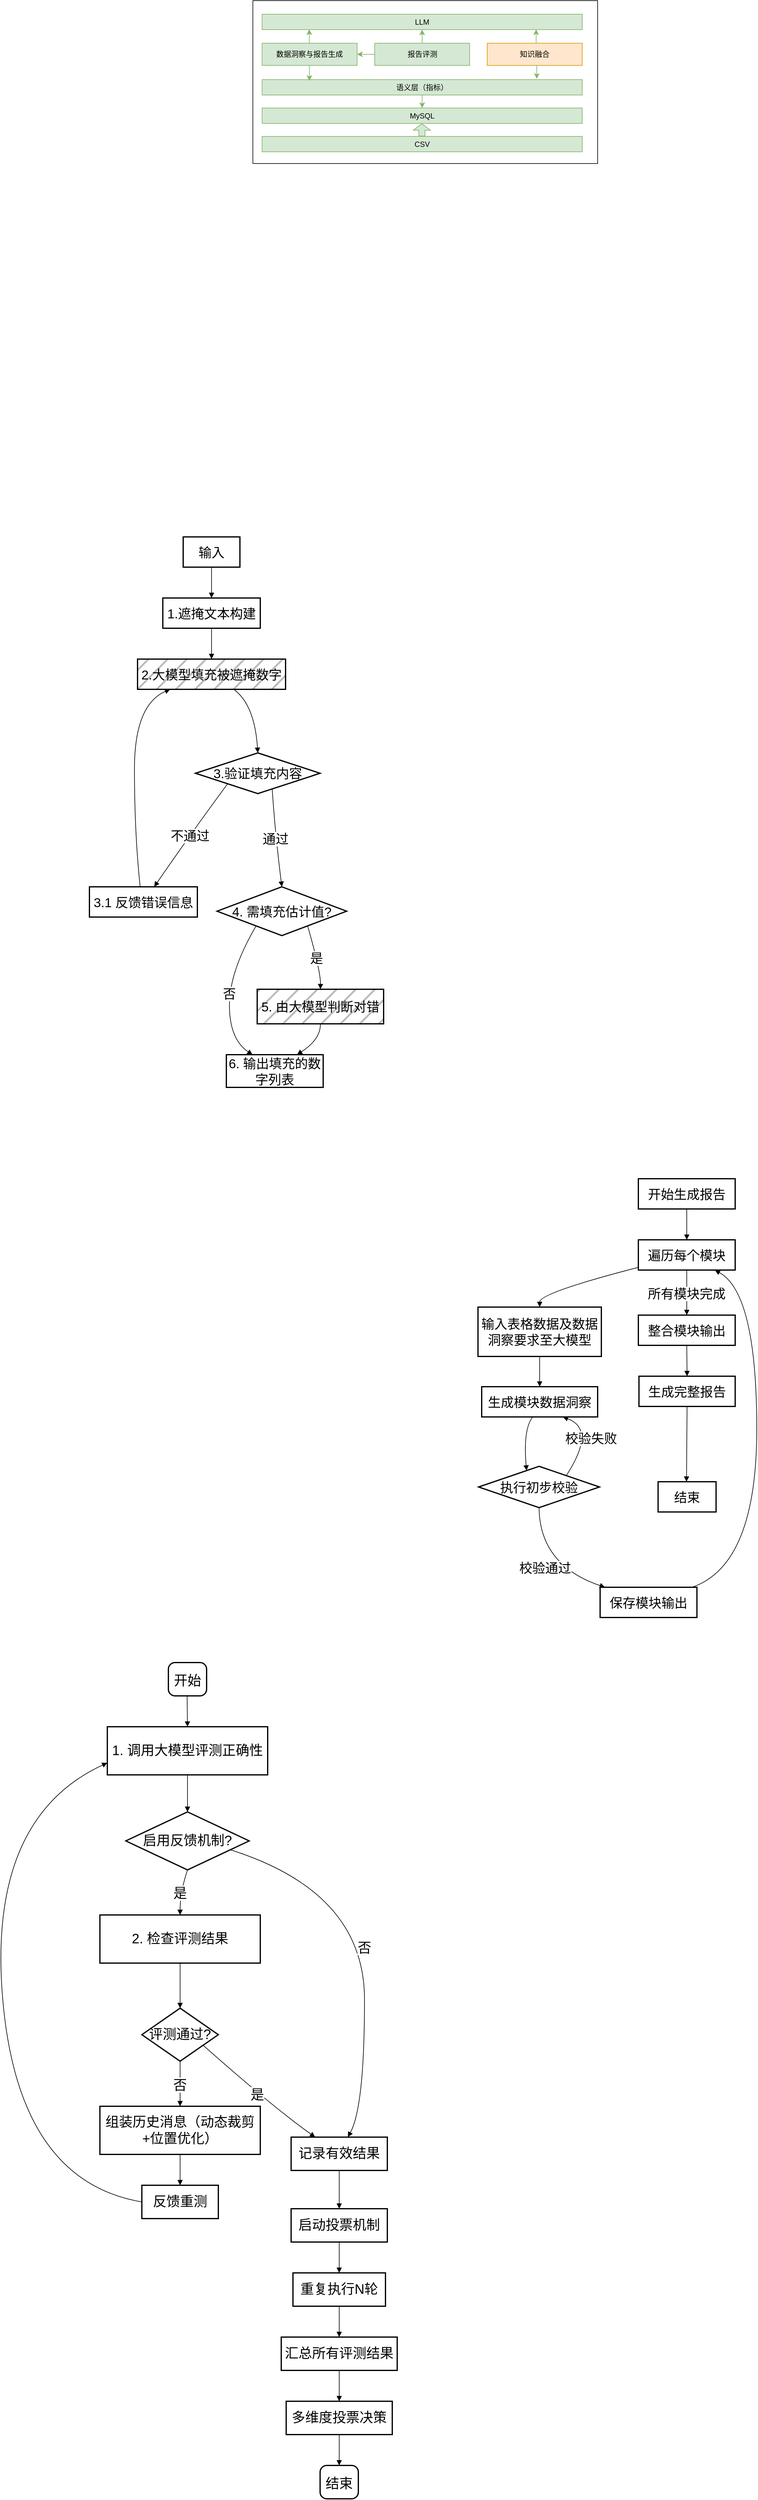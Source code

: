 <mxfile version="26.2.12">
  <diagram name="第 1 页" id="jcsu0ifiuYBYUi2_rB25">
    <mxGraphModel dx="1590" dy="1854" grid="0" gridSize="10" guides="1" tooltips="1" connect="1" arrows="1" fold="1" page="0" pageScale="1" pageWidth="827" pageHeight="1169" math="0" shadow="0">
      <root>
        <mxCell id="0" />
        <mxCell id="1" parent="0" />
        <mxCell id="bsW5WNfy7a2SdokbSqKH-26" value="" style="rounded=0;whiteSpace=wrap;html=1;" vertex="1" parent="1">
          <mxGeometry x="268" y="-849" width="559" height="264" as="geometry" />
        </mxCell>
        <mxCell id="IDqaXiTxqVLF_361lomE-16" value="输入" style="whiteSpace=wrap;strokeWidth=2;fontSize=21;" parent="1" vertex="1">
          <mxGeometry x="155" y="20" width="92" height="49" as="geometry" />
        </mxCell>
        <mxCell id="IDqaXiTxqVLF_361lomE-17" value="1.遮掩文本构建" style="whiteSpace=wrap;strokeWidth=2;fontSize=21;" parent="1" vertex="1">
          <mxGeometry x="122" y="119" width="158" height="49" as="geometry" />
        </mxCell>
        <mxCell id="IDqaXiTxqVLF_361lomE-18" value="2.大模型填充被遮掩数字" style="whiteSpace=wrap;strokeWidth=2;fontSize=21;fillStyle=hatch;fillColor=#BABABA;" parent="1" vertex="1">
          <mxGeometry x="81" y="218" width="240" height="49" as="geometry" />
        </mxCell>
        <mxCell id="IDqaXiTxqVLF_361lomE-19" value="3.验证填充内容" style="rhombus;strokeWidth=2;whiteSpace=wrap;fontSize=21;" parent="1" vertex="1">
          <mxGeometry x="175" y="370" width="202" height="66" as="geometry" />
        </mxCell>
        <mxCell id="IDqaXiTxqVLF_361lomE-20" value="3.1 反馈错误信息" style="whiteSpace=wrap;strokeWidth=2;fontSize=21;" parent="1" vertex="1">
          <mxGeometry x="3" y="587" width="175" height="49" as="geometry" />
        </mxCell>
        <mxCell id="IDqaXiTxqVLF_361lomE-21" value="4. 需填充估计值?" style="rhombus;strokeWidth=2;whiteSpace=wrap;fontSize=21;" parent="1" vertex="1">
          <mxGeometry x="210" y="587" width="210" height="79" as="geometry" />
        </mxCell>
        <mxCell id="IDqaXiTxqVLF_361lomE-22" value="5. 由大模型判断对错" style="whiteSpace=wrap;strokeWidth=2;fontSize=21;fillStyle=hatch;fillColor=#BABABA;" parent="1" vertex="1">
          <mxGeometry x="275" y="753" width="205" height="56" as="geometry" />
        </mxCell>
        <mxCell id="IDqaXiTxqVLF_361lomE-23" value="6. 输出填充的数字列表" style="whiteSpace=wrap;strokeWidth=2;fontSize=21;" parent="1" vertex="1">
          <mxGeometry x="225" y="859" width="157" height="53" as="geometry" />
        </mxCell>
        <mxCell id="IDqaXiTxqVLF_361lomE-25" value="" style="curved=1;startArrow=none;endArrow=block;exitX=0.5;exitY=1;entryX=0.5;entryY=0;rounded=0;fontSize=21;" parent="1" source="IDqaXiTxqVLF_361lomE-16" target="IDqaXiTxqVLF_361lomE-17" edge="1">
          <mxGeometry relative="1" as="geometry">
            <Array as="points" />
          </mxGeometry>
        </mxCell>
        <mxCell id="IDqaXiTxqVLF_361lomE-26" value="" style="curved=1;startArrow=none;endArrow=block;exitX=0.5;exitY=1;entryX=0.5;entryY=0;rounded=0;fontSize=21;" parent="1" source="IDqaXiTxqVLF_361lomE-17" target="IDqaXiTxqVLF_361lomE-18" edge="1">
          <mxGeometry relative="1" as="geometry">
            <Array as="points" />
          </mxGeometry>
        </mxCell>
        <mxCell id="IDqaXiTxqVLF_361lomE-27" value="" style="curved=1;startArrow=none;endArrow=block;exitX=0.65;exitY=1;entryX=0.5;entryY=0;rounded=0;fontSize=21;" parent="1" source="IDqaXiTxqVLF_361lomE-18" target="IDqaXiTxqVLF_361lomE-19" edge="1">
          <mxGeometry relative="1" as="geometry">
            <Array as="points">
              <mxPoint x="271" y="292" />
            </Array>
          </mxGeometry>
        </mxCell>
        <mxCell id="IDqaXiTxqVLF_361lomE-28" value="不通过" style="curved=1;startArrow=none;endArrow=block;exitX=0.03;exitY=1;entryX=0.6;entryY=0;rounded=0;fontSize=21;" parent="1" source="IDqaXiTxqVLF_361lomE-19" target="IDqaXiTxqVLF_361lomE-20" edge="1">
          <mxGeometry relative="1" as="geometry">
            <Array as="points">
              <mxPoint x="168" y="500" />
            </Array>
          </mxGeometry>
        </mxCell>
        <mxCell id="IDqaXiTxqVLF_361lomE-29" value="" style="curved=1;startArrow=none;endArrow=block;exitX=0.47;exitY=0;entryX=0.22;entryY=1;rounded=0;fontSize=21;" parent="1" source="IDqaXiTxqVLF_361lomE-20" target="IDqaXiTxqVLF_361lomE-18" edge="1">
          <mxGeometry relative="1" as="geometry">
            <Array as="points">
              <mxPoint x="76" y="500" />
              <mxPoint x="76" y="292" />
            </Array>
          </mxGeometry>
        </mxCell>
        <mxCell id="IDqaXiTxqVLF_361lomE-30" value="通过" style="curved=1;startArrow=none;endArrow=block;exitX=0.65;exitY=1;entryX=0.5;entryY=0;rounded=0;fontSize=21;" parent="1" source="IDqaXiTxqVLF_361lomE-19" target="IDqaXiTxqVLF_361lomE-21" edge="1">
          <mxGeometry relative="1" as="geometry">
            <Array as="points">
              <mxPoint x="304" y="500" />
            </Array>
          </mxGeometry>
        </mxCell>
        <mxCell id="IDqaXiTxqVLF_361lomE-31" value="是" style="curved=1;startArrow=none;endArrow=block;exitX=0.83;exitY=1;entryX=0.5;entryY=0;rounded=0;fontSize=21;" parent="1" source="IDqaXiTxqVLF_361lomE-21" target="IDqaXiTxqVLF_361lomE-22" edge="1">
          <mxGeometry relative="1" as="geometry">
            <Array as="points">
              <mxPoint x="378" y="724" />
            </Array>
          </mxGeometry>
        </mxCell>
        <mxCell id="IDqaXiTxqVLF_361lomE-32" value="" style="curved=1;startArrow=none;endArrow=block;exitX=0.5;exitY=1;entryX=0.73;entryY=0;rounded=0;fontSize=21;" parent="1" source="IDqaXiTxqVLF_361lomE-22" target="IDqaXiTxqVLF_361lomE-23" edge="1">
          <mxGeometry relative="1" as="geometry">
            <Array as="points">
              <mxPoint x="378" y="834" />
            </Array>
          </mxGeometry>
        </mxCell>
        <mxCell id="IDqaXiTxqVLF_361lomE-33" value="否" style="curved=1;startArrow=none;endArrow=block;exitX=0.17;exitY=1;entryX=0.27;entryY=0;rounded=0;fontSize=21;" parent="1" source="IDqaXiTxqVLF_361lomE-21" target="IDqaXiTxqVLF_361lomE-23" edge="1">
          <mxGeometry relative="1" as="geometry">
            <Array as="points">
              <mxPoint x="230" y="724" />
              <mxPoint x="230" y="834" />
            </Array>
          </mxGeometry>
        </mxCell>
        <mxCell id="IDqaXiTxqVLF_361lomE-35" value="开始生成报告" style="whiteSpace=wrap;strokeWidth=2;fontSize=21;" parent="1" vertex="1">
          <mxGeometry x="893" y="1060" width="157" height="49" as="geometry" />
        </mxCell>
        <mxCell id="IDqaXiTxqVLF_361lomE-36" value="遍历每个模块" style="whiteSpace=wrap;strokeWidth=2;fontSize=21;" parent="1" vertex="1">
          <mxGeometry x="893" y="1159" width="157" height="49" as="geometry" />
        </mxCell>
        <mxCell id="IDqaXiTxqVLF_361lomE-37" value="输入表格数据及数据洞察要求至大模型" style="whiteSpace=wrap;strokeWidth=2;fontSize=21;" parent="1" vertex="1">
          <mxGeometry x="633" y="1268" width="200" height="80" as="geometry" />
        </mxCell>
        <mxCell id="IDqaXiTxqVLF_361lomE-38" value="生成模块数据洞察" style="whiteSpace=wrap;strokeWidth=2;fontSize=21;" parent="1" vertex="1">
          <mxGeometry x="639" y="1397" width="188" height="49" as="geometry" />
        </mxCell>
        <mxCell id="IDqaXiTxqVLF_361lomE-39" value="执行初步校验" style="rhombus;strokeWidth=2;whiteSpace=wrap;fontSize=21;" parent="1" vertex="1">
          <mxGeometry x="634" y="1526" width="196" height="67" as="geometry" />
        </mxCell>
        <mxCell id="IDqaXiTxqVLF_361lomE-40" value="保存模块输出" style="whiteSpace=wrap;strokeWidth=2;fontSize=21;" parent="1" vertex="1">
          <mxGeometry x="831" y="1722" width="157" height="49" as="geometry" />
        </mxCell>
        <mxCell id="IDqaXiTxqVLF_361lomE-41" value="整合模块输出" style="whiteSpace=wrap;strokeWidth=2;fontSize=21;" parent="1" vertex="1">
          <mxGeometry x="893" y="1281" width="157" height="49" as="geometry" />
        </mxCell>
        <mxCell id="IDqaXiTxqVLF_361lomE-42" value="生成完整报告" style="whiteSpace=wrap;strokeWidth=2;fontSize=21;" parent="1" vertex="1">
          <mxGeometry x="894" y="1380" width="156" height="49" as="geometry" />
        </mxCell>
        <mxCell id="IDqaXiTxqVLF_361lomE-43" value="结束" style="whiteSpace=wrap;strokeWidth=2;fontSize=21;" parent="1" vertex="1">
          <mxGeometry x="925" y="1551" width="94" height="49" as="geometry" />
        </mxCell>
        <mxCell id="IDqaXiTxqVLF_361lomE-44" value="" style="curved=1;startArrow=none;endArrow=block;exitX=0.5;exitY=1;entryX=0.5;entryY=0;rounded=0;fontSize=21;" parent="1" source="IDqaXiTxqVLF_361lomE-35" target="IDqaXiTxqVLF_361lomE-36" edge="1">
          <mxGeometry relative="1" as="geometry">
            <Array as="points" />
          </mxGeometry>
        </mxCell>
        <mxCell id="IDqaXiTxqVLF_361lomE-45" value="" style="curved=1;startArrow=none;endArrow=block;exitX=0;exitY=0.91;entryX=0.5;entryY=0;rounded=0;fontSize=21;" parent="1" source="IDqaXiTxqVLF_361lomE-36" target="IDqaXiTxqVLF_361lomE-37" edge="1">
          <mxGeometry relative="1" as="geometry">
            <Array as="points">
              <mxPoint x="733" y="1245" />
            </Array>
          </mxGeometry>
        </mxCell>
        <mxCell id="IDqaXiTxqVLF_361lomE-46" value="" style="curved=1;startArrow=none;endArrow=block;exitX=0.5;exitY=1;entryX=0.5;entryY=0;rounded=0;fontSize=21;" parent="1" source="IDqaXiTxqVLF_361lomE-37" target="IDqaXiTxqVLF_361lomE-38" edge="1">
          <mxGeometry relative="1" as="geometry">
            <Array as="points" />
          </mxGeometry>
        </mxCell>
        <mxCell id="IDqaXiTxqVLF_361lomE-47" value="" style="curved=1;startArrow=none;endArrow=block;exitX=0.44;exitY=1;entryX=0.37;entryY=0;rounded=0;fontSize=21;" parent="1" source="IDqaXiTxqVLF_361lomE-38" target="IDqaXiTxqVLF_361lomE-39" edge="1">
          <mxGeometry relative="1" as="geometry">
            <Array as="points">
              <mxPoint x="706" y="1466" />
            </Array>
          </mxGeometry>
        </mxCell>
        <mxCell id="IDqaXiTxqVLF_361lomE-48" value="校验失败" style="curved=1;startArrow=none;endArrow=block;exitX=0.91;exitY=0;entryX=0.7;entryY=1;rounded=0;fontSize=21;" parent="1" source="IDqaXiTxqVLF_361lomE-39" target="IDqaXiTxqVLF_361lomE-38" edge="1">
          <mxGeometry relative="1" as="geometry">
            <Array as="points">
              <mxPoint x="825" y="1466" />
            </Array>
          </mxGeometry>
        </mxCell>
        <mxCell id="IDqaXiTxqVLF_361lomE-49" value="校验通过" style="curved=1;startArrow=none;endArrow=block;exitX=0.5;exitY=1;entryX=0.05;entryY=0;rounded=0;fontSize=21;" parent="1" source="IDqaXiTxqVLF_361lomE-39" target="IDqaXiTxqVLF_361lomE-40" edge="1">
          <mxGeometry relative="1" as="geometry">
            <Array as="points">
              <mxPoint x="733" y="1686" />
            </Array>
          </mxGeometry>
        </mxCell>
        <mxCell id="IDqaXiTxqVLF_361lomE-50" value="" style="curved=1;startArrow=none;endArrow=block;exitX=0.95;exitY=0;entryX=0.79;entryY=1;rounded=0;fontSize=21;" parent="1" source="IDqaXiTxqVLF_361lomE-40" target="IDqaXiTxqVLF_361lomE-36" edge="1">
          <mxGeometry relative="1" as="geometry">
            <Array as="points">
              <mxPoint x="1085" y="1686" />
              <mxPoint x="1085" y="1245" />
            </Array>
          </mxGeometry>
        </mxCell>
        <mxCell id="IDqaXiTxqVLF_361lomE-51" value="所有模块完成" style="curved=1;startArrow=none;endArrow=block;exitX=0.5;exitY=1;entryX=0.5;entryY=0;rounded=0;fontSize=21;" parent="1" source="IDqaXiTxqVLF_361lomE-36" target="IDqaXiTxqVLF_361lomE-41" edge="1">
          <mxGeometry relative="1" as="geometry">
            <Array as="points" />
          </mxGeometry>
        </mxCell>
        <mxCell id="IDqaXiTxqVLF_361lomE-52" value="" style="curved=1;startArrow=none;endArrow=block;exitX=0.5;exitY=1;entryX=0.5;entryY=0;rounded=0;fontSize=21;" parent="1" source="IDqaXiTxqVLF_361lomE-41" target="IDqaXiTxqVLF_361lomE-42" edge="1">
          <mxGeometry relative="1" as="geometry">
            <Array as="points" />
          </mxGeometry>
        </mxCell>
        <mxCell id="IDqaXiTxqVLF_361lomE-53" value="" style="curved=1;startArrow=none;endArrow=block;exitX=0.5;exitY=1;entryX=0.49;entryY=0;rounded=0;fontSize=21;" parent="1" source="IDqaXiTxqVLF_361lomE-42" target="IDqaXiTxqVLF_361lomE-43" edge="1">
          <mxGeometry relative="1" as="geometry">
            <Array as="points" />
          </mxGeometry>
        </mxCell>
        <mxCell id="RPZTGEcz5FUfWzpaEWH6-64" value="开始" style="rounded=1;arcSize=20;strokeWidth=2;fontSize=22;" parent="1" vertex="1">
          <mxGeometry x="131" y="1844" width="62" height="54" as="geometry" />
        </mxCell>
        <mxCell id="RPZTGEcz5FUfWzpaEWH6-65" value="1. 调用大模型评测正确性" style="whiteSpace=wrap;strokeWidth=2;fontSize=22;" parent="1" vertex="1">
          <mxGeometry x="32" y="1948" width="260" height="78" as="geometry" />
        </mxCell>
        <mxCell id="RPZTGEcz5FUfWzpaEWH6-66" value="启用反馈机制?" style="rhombus;strokeWidth=2;whiteSpace=wrap;fontSize=22;" parent="1" vertex="1">
          <mxGeometry x="62" y="2086" width="200" height="94" as="geometry" />
        </mxCell>
        <mxCell id="RPZTGEcz5FUfWzpaEWH6-67" value="2. 检查评测结果" style="whiteSpace=wrap;strokeWidth=2;fontSize=22;" parent="1" vertex="1">
          <mxGeometry x="20" y="2253" width="260" height="78" as="geometry" />
        </mxCell>
        <mxCell id="RPZTGEcz5FUfWzpaEWH6-68" value="评测通过?" style="rhombus;strokeWidth=2;whiteSpace=wrap;fontSize=22;" parent="1" vertex="1">
          <mxGeometry x="88" y="2404" width="124" height="86" as="geometry" />
        </mxCell>
        <mxCell id="RPZTGEcz5FUfWzpaEWH6-69" value="组装历史消息（动态裁剪+位置优化）" style="whiteSpace=wrap;strokeWidth=2;fontSize=22;" parent="1" vertex="1">
          <mxGeometry x="20" y="2563" width="260" height="78" as="geometry" />
        </mxCell>
        <mxCell id="RPZTGEcz5FUfWzpaEWH6-70" value="反馈重测" style="whiteSpace=wrap;strokeWidth=2;fontSize=22;" parent="1" vertex="1">
          <mxGeometry x="88" y="2691" width="124" height="54" as="geometry" />
        </mxCell>
        <mxCell id="RPZTGEcz5FUfWzpaEWH6-71" value="记录有效结果" style="whiteSpace=wrap;strokeWidth=2;fontSize=22;" parent="1" vertex="1">
          <mxGeometry x="330" y="2613" width="156" height="54" as="geometry" />
        </mxCell>
        <mxCell id="RPZTGEcz5FUfWzpaEWH6-72" value="启动投票机制" style="whiteSpace=wrap;strokeWidth=2;fontSize=22;" parent="1" vertex="1">
          <mxGeometry x="330" y="2729" width="156" height="54" as="geometry" />
        </mxCell>
        <mxCell id="RPZTGEcz5FUfWzpaEWH6-73" value="重复执行N轮" style="whiteSpace=wrap;strokeWidth=2;fontSize=22;" parent="1" vertex="1">
          <mxGeometry x="333" y="2833" width="150" height="54" as="geometry" />
        </mxCell>
        <mxCell id="RPZTGEcz5FUfWzpaEWH6-74" value="汇总所有评测结果" style="whiteSpace=wrap;strokeWidth=2;fontSize=22;" parent="1" vertex="1">
          <mxGeometry x="314" y="2937" width="188" height="54" as="geometry" />
        </mxCell>
        <mxCell id="RPZTGEcz5FUfWzpaEWH6-75" value="多维度投票决策" style="whiteSpace=wrap;strokeWidth=2;fontSize=22;" parent="1" vertex="1">
          <mxGeometry x="322" y="3041" width="172" height="54" as="geometry" />
        </mxCell>
        <mxCell id="RPZTGEcz5FUfWzpaEWH6-76" value="结束" style="rounded=1;arcSize=20;strokeWidth=2;fontSize=22;" parent="1" vertex="1">
          <mxGeometry x="377" y="3145" width="62" height="54" as="geometry" />
        </mxCell>
        <mxCell id="RPZTGEcz5FUfWzpaEWH6-77" value="" style="curved=1;startArrow=none;endArrow=block;exitX=0.49;exitY=1;entryX=0.5;entryY=0;rounded=0;fontSize=22;" parent="1" source="RPZTGEcz5FUfWzpaEWH6-64" target="RPZTGEcz5FUfWzpaEWH6-65" edge="1">
          <mxGeometry relative="1" as="geometry">
            <Array as="points" />
          </mxGeometry>
        </mxCell>
        <mxCell id="RPZTGEcz5FUfWzpaEWH6-78" value="" style="curved=1;startArrow=none;endArrow=block;exitX=0.5;exitY=1;entryX=0.5;entryY=0;rounded=0;fontSize=22;entryDx=0;entryDy=0;exitDx=0;exitDy=0;" parent="1" source="RPZTGEcz5FUfWzpaEWH6-65" target="RPZTGEcz5FUfWzpaEWH6-66" edge="1">
          <mxGeometry relative="1" as="geometry">
            <Array as="points" />
            <mxPoint x="140" y="2024" as="targetPoint" />
          </mxGeometry>
        </mxCell>
        <mxCell id="RPZTGEcz5FUfWzpaEWH6-79" value="是" style="curved=1;startArrow=none;endArrow=block;exitX=0.5;exitY=1;entryX=0.5;entryY=0;rounded=0;fontSize=22;exitDx=0;exitDy=0;" parent="1" source="RPZTGEcz5FUfWzpaEWH6-66" target="RPZTGEcz5FUfWzpaEWH6-67" edge="1">
          <mxGeometry relative="1" as="geometry">
            <Array as="points">
              <mxPoint x="150" y="2216" />
            </Array>
          </mxGeometry>
        </mxCell>
        <mxCell id="RPZTGEcz5FUfWzpaEWH6-80" value="" style="curved=1;startArrow=none;endArrow=block;exitX=0.5;exitY=1;entryX=0.5;entryY=0;rounded=0;fontSize=22;" parent="1" source="RPZTGEcz5FUfWzpaEWH6-67" target="RPZTGEcz5FUfWzpaEWH6-68" edge="1">
          <mxGeometry relative="1" as="geometry">
            <Array as="points" />
          </mxGeometry>
        </mxCell>
        <mxCell id="RPZTGEcz5FUfWzpaEWH6-81" value="否" style="curved=1;startArrow=none;endArrow=block;exitX=0.5;exitY=1;entryX=0.5;entryY=0;rounded=0;fontSize=22;" parent="1" source="RPZTGEcz5FUfWzpaEWH6-68" target="RPZTGEcz5FUfWzpaEWH6-69" edge="1">
          <mxGeometry relative="1" as="geometry">
            <Array as="points" />
          </mxGeometry>
        </mxCell>
        <mxCell id="RPZTGEcz5FUfWzpaEWH6-82" value="" style="curved=1;startArrow=none;endArrow=block;exitX=0.5;exitY=1;entryX=0.5;entryY=0;rounded=0;fontSize=22;" parent="1" source="RPZTGEcz5FUfWzpaEWH6-69" target="RPZTGEcz5FUfWzpaEWH6-70" edge="1">
          <mxGeometry relative="1" as="geometry">
            <Array as="points" />
          </mxGeometry>
        </mxCell>
        <mxCell id="RPZTGEcz5FUfWzpaEWH6-83" value="" style="curved=1;startArrow=none;endArrow=block;entryX=0;entryY=0.75;rounded=0;entryDx=0;entryDy=0;fontSize=22;exitX=0;exitY=0.5;exitDx=0;exitDy=0;" parent="1" source="RPZTGEcz5FUfWzpaEWH6-70" target="RPZTGEcz5FUfWzpaEWH6-65" edge="1">
          <mxGeometry relative="1" as="geometry">
            <Array as="points">
              <mxPoint x="-112" y="2684" />
              <mxPoint x="-163" y="2097" />
            </Array>
            <mxPoint x="87" y="2752" as="sourcePoint" />
          </mxGeometry>
        </mxCell>
        <mxCell id="RPZTGEcz5FUfWzpaEWH6-84" value="是" style="curved=1;startArrow=none;endArrow=block;exitX=1;exitY=0.83;entryX=0.25;entryY=0;rounded=0;fontSize=22;" parent="1" source="RPZTGEcz5FUfWzpaEWH6-68" target="RPZTGEcz5FUfWzpaEWH6-71" edge="1">
          <mxGeometry relative="1" as="geometry">
            <Array as="points">
              <mxPoint x="300" y="2564" />
            </Array>
          </mxGeometry>
        </mxCell>
        <mxCell id="RPZTGEcz5FUfWzpaEWH6-85" value="否" style="curved=1;startArrow=none;endArrow=block;exitX=1;exitY=0.72;entryX=0.59;entryY=0;rounded=0;fontSize=22;" parent="1" source="RPZTGEcz5FUfWzpaEWH6-66" target="RPZTGEcz5FUfWzpaEWH6-71" edge="1">
          <mxGeometry relative="1" as="geometry">
            <Array as="points">
              <mxPoint x="449" y="2216" />
              <mxPoint x="449" y="2564" />
            </Array>
          </mxGeometry>
        </mxCell>
        <mxCell id="RPZTGEcz5FUfWzpaEWH6-86" value="" style="curved=1;startArrow=none;endArrow=block;exitX=0.5;exitY=1;entryX=0.5;entryY=0;rounded=0;fontSize=22;" parent="1" source="RPZTGEcz5FUfWzpaEWH6-71" target="RPZTGEcz5FUfWzpaEWH6-72" edge="1">
          <mxGeometry relative="1" as="geometry">
            <Array as="points" />
          </mxGeometry>
        </mxCell>
        <mxCell id="RPZTGEcz5FUfWzpaEWH6-87" value="" style="curved=1;startArrow=none;endArrow=block;exitX=0.5;exitY=1;entryX=0.5;entryY=0;rounded=0;fontSize=22;" parent="1" source="RPZTGEcz5FUfWzpaEWH6-72" target="RPZTGEcz5FUfWzpaEWH6-73" edge="1">
          <mxGeometry relative="1" as="geometry">
            <Array as="points" />
          </mxGeometry>
        </mxCell>
        <mxCell id="RPZTGEcz5FUfWzpaEWH6-88" value="" style="curved=1;startArrow=none;endArrow=block;exitX=0.5;exitY=1;entryX=0.5;entryY=0;rounded=0;fontSize=22;" parent="1" source="RPZTGEcz5FUfWzpaEWH6-73" target="RPZTGEcz5FUfWzpaEWH6-74" edge="1">
          <mxGeometry relative="1" as="geometry">
            <Array as="points" />
          </mxGeometry>
        </mxCell>
        <mxCell id="RPZTGEcz5FUfWzpaEWH6-89" value="" style="curved=1;startArrow=none;endArrow=block;exitX=0.5;exitY=1;entryX=0.5;entryY=0;rounded=0;fontSize=22;" parent="1" source="RPZTGEcz5FUfWzpaEWH6-74" target="RPZTGEcz5FUfWzpaEWH6-75" edge="1">
          <mxGeometry relative="1" as="geometry">
            <Array as="points" />
          </mxGeometry>
        </mxCell>
        <mxCell id="RPZTGEcz5FUfWzpaEWH6-90" value="" style="curved=1;startArrow=none;endArrow=block;exitX=0.5;exitY=1;entryX=0.5;entryY=0;rounded=0;fontSize=22;" parent="1" source="RPZTGEcz5FUfWzpaEWH6-75" target="RPZTGEcz5FUfWzpaEWH6-76" edge="1">
          <mxGeometry relative="1" as="geometry">
            <Array as="points" />
          </mxGeometry>
        </mxCell>
        <mxCell id="bsW5WNfy7a2SdokbSqKH-1" value="CSV" style="rounded=0;whiteSpace=wrap;html=1;fillColor=#d5e8d4;strokeColor=#82b366;" vertex="1" parent="1">
          <mxGeometry x="283" y="-629" width="519" height="25" as="geometry" />
        </mxCell>
        <mxCell id="bsW5WNfy7a2SdokbSqKH-3" value="MySQL" style="rounded=0;whiteSpace=wrap;html=1;fillColor=#d5e8d4;strokeColor=#82b366;" vertex="1" parent="1">
          <mxGeometry x="283" y="-675" width="519" height="25" as="geometry" />
        </mxCell>
        <mxCell id="bsW5WNfy7a2SdokbSqKH-17" style="edgeStyle=orthogonalEdgeStyle;rounded=0;orthogonalLoop=1;jettySize=auto;html=1;exitX=0.5;exitY=1;exitDx=0;exitDy=0;entryX=0.5;entryY=0;entryDx=0;entryDy=0;fillColor=#d5e8d4;strokeColor=#82b366;" edge="1" parent="1" source="bsW5WNfy7a2SdokbSqKH-4" target="bsW5WNfy7a2SdokbSqKH-3">
          <mxGeometry relative="1" as="geometry" />
        </mxCell>
        <mxCell id="bsW5WNfy7a2SdokbSqKH-4" value="语义层（指标）" style="rounded=0;whiteSpace=wrap;html=1;fillColor=#d5e8d4;strokeColor=#82b366;" vertex="1" parent="1">
          <mxGeometry x="283" y="-721" width="519" height="25" as="geometry" />
        </mxCell>
        <mxCell id="bsW5WNfy7a2SdokbSqKH-6" value="数据洞察与报告生成" style="rounded=0;whiteSpace=wrap;html=1;fillColor=#d5e8d4;strokeColor=#82b366;" vertex="1" parent="1">
          <mxGeometry x="283" y="-780" width="154" height="36" as="geometry" />
        </mxCell>
        <mxCell id="bsW5WNfy7a2SdokbSqKH-21" style="edgeStyle=orthogonalEdgeStyle;rounded=0;orthogonalLoop=1;jettySize=auto;html=1;exitX=0;exitY=0.5;exitDx=0;exitDy=0;entryX=1;entryY=0.5;entryDx=0;entryDy=0;fillColor=#d5e8d4;strokeColor=#82b366;" edge="1" parent="1" source="bsW5WNfy7a2SdokbSqKH-9" target="bsW5WNfy7a2SdokbSqKH-6">
          <mxGeometry relative="1" as="geometry" />
        </mxCell>
        <mxCell id="bsW5WNfy7a2SdokbSqKH-23" style="edgeStyle=orthogonalEdgeStyle;rounded=0;orthogonalLoop=1;jettySize=auto;html=1;exitX=0.5;exitY=0;exitDx=0;exitDy=0;entryX=0.5;entryY=1;entryDx=0;entryDy=0;fillColor=#d5e8d4;strokeColor=#82b366;" edge="1" parent="1" source="bsW5WNfy7a2SdokbSqKH-9" target="bsW5WNfy7a2SdokbSqKH-11">
          <mxGeometry relative="1" as="geometry" />
        </mxCell>
        <mxCell id="bsW5WNfy7a2SdokbSqKH-9" value="报告评测" style="rounded=0;whiteSpace=wrap;html=1;fillColor=#d5e8d4;strokeColor=#82b366;" vertex="1" parent="1">
          <mxGeometry x="465.5" y="-780" width="154" height="36" as="geometry" />
        </mxCell>
        <mxCell id="bsW5WNfy7a2SdokbSqKH-10" value="知识融合" style="rounded=0;whiteSpace=wrap;html=1;fillColor=#ffe6cc;strokeColor=#d79b00;" vertex="1" parent="1">
          <mxGeometry x="648" y="-780" width="154" height="36" as="geometry" />
        </mxCell>
        <mxCell id="bsW5WNfy7a2SdokbSqKH-11" value="LLM" style="rounded=0;whiteSpace=wrap;html=1;fillColor=#d5e8d4;strokeColor=#82b366;" vertex="1" parent="1">
          <mxGeometry x="283" y="-827" width="519" height="25" as="geometry" />
        </mxCell>
        <mxCell id="bsW5WNfy7a2SdokbSqKH-13" value="" style="shape=flexArrow;endArrow=classic;html=1;rounded=0;width=10;endSize=3.167;endWidth=16.667;fillColor=#d5e8d4;strokeColor=#82b366;" edge="1" parent="1">
          <mxGeometry width="50" height="50" relative="1" as="geometry">
            <mxPoint x="542.08" y="-629" as="sourcePoint" />
            <mxPoint x="542" y="-650" as="targetPoint" />
          </mxGeometry>
        </mxCell>
        <mxCell id="bsW5WNfy7a2SdokbSqKH-18" style="edgeStyle=orthogonalEdgeStyle;rounded=0;orthogonalLoop=1;jettySize=auto;html=1;exitX=0.5;exitY=1;exitDx=0;exitDy=0;entryX=0.14;entryY=0.08;entryDx=0;entryDy=0;entryPerimeter=0;fillColor=#d5e8d4;strokeColor=#82b366;" edge="1" parent="1">
          <mxGeometry relative="1" as="geometry">
            <mxPoint x="364" y="-744" as="sourcePoint" />
            <mxPoint x="359.66" y="-719" as="targetPoint" />
          </mxGeometry>
        </mxCell>
        <mxCell id="bsW5WNfy7a2SdokbSqKH-20" style="edgeStyle=orthogonalEdgeStyle;rounded=0;orthogonalLoop=1;jettySize=auto;html=1;exitX=0.5;exitY=1;exitDx=0;exitDy=0;entryX=0.858;entryY=-0.053;entryDx=0;entryDy=0;entryPerimeter=0;fillColor=#d5e8d4;strokeColor=#82b366;" edge="1" parent="1" source="bsW5WNfy7a2SdokbSqKH-10" target="bsW5WNfy7a2SdokbSqKH-4">
          <mxGeometry relative="1" as="geometry" />
        </mxCell>
        <mxCell id="bsW5WNfy7a2SdokbSqKH-22" style="edgeStyle=orthogonalEdgeStyle;rounded=0;orthogonalLoop=1;jettySize=auto;html=1;exitX=0.5;exitY=0;exitDx=0;exitDy=0;entryX=0.155;entryY=0.987;entryDx=0;entryDy=0;entryPerimeter=0;fillColor=#d5e8d4;strokeColor=#82b366;" edge="1" parent="1">
          <mxGeometry relative="1" as="geometry">
            <mxPoint x="356" y="-780" as="sourcePoint" />
            <mxPoint x="359.445" y="-802.325" as="targetPoint" />
          </mxGeometry>
        </mxCell>
        <mxCell id="bsW5WNfy7a2SdokbSqKH-24" style="edgeStyle=orthogonalEdgeStyle;rounded=0;orthogonalLoop=1;jettySize=auto;html=1;exitX=0.5;exitY=0;exitDx=0;exitDy=0;entryX=0.856;entryY=0.987;entryDx=0;entryDy=0;entryPerimeter=0;fillColor=#d5e8d4;strokeColor=#82b366;" edge="1" parent="1" source="bsW5WNfy7a2SdokbSqKH-10" target="bsW5WNfy7a2SdokbSqKH-11">
          <mxGeometry relative="1" as="geometry" />
        </mxCell>
      </root>
    </mxGraphModel>
  </diagram>
</mxfile>
